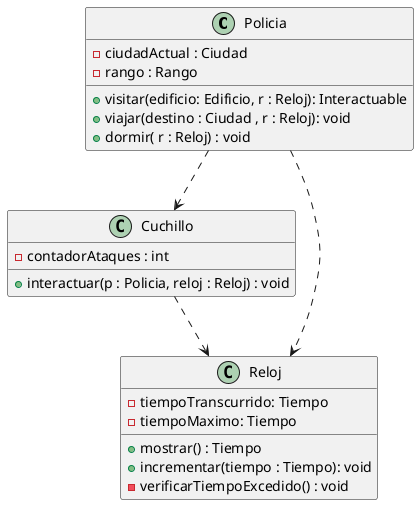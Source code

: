 @startuml

Policia ..> Cuchillo
Policia ..> Reloj
Cuchillo ..> Reloj




 class Cuchillo{
    - contadorAtaques : int
     + interactuar(p : Policia, reloj : Reloj) : void
}





class Policia {
    - ciudadActual : Ciudad
    - rango : Rango
    + visitar(edificio: Edificio, r : Reloj): Interactuable
    + viajar(destino : Ciudad , r : Reloj): void
    + dormir( r : Reloj) : void
}



class Reloj{
    - tiempoTranscurrido: Tiempo
    - tiempoMaximo: Tiempo
    + mostrar() : Tiempo
    + incrementar(tiempo : Tiempo): void
    - verificarTiempoExcedido() : void
}


@enduml
